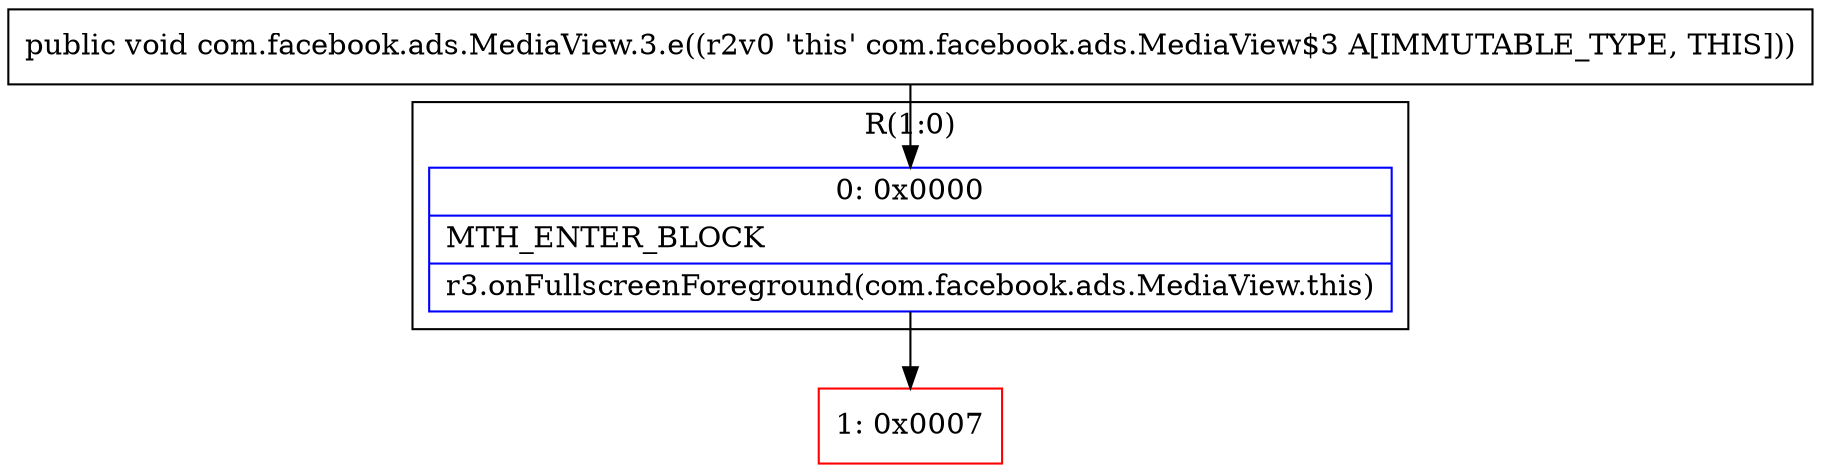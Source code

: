 digraph "CFG forcom.facebook.ads.MediaView.3.e()V" {
subgraph cluster_Region_645894220 {
label = "R(1:0)";
node [shape=record,color=blue];
Node_0 [shape=record,label="{0\:\ 0x0000|MTH_ENTER_BLOCK\l|r3.onFullscreenForeground(com.facebook.ads.MediaView.this)\l}"];
}
Node_1 [shape=record,color=red,label="{1\:\ 0x0007}"];
MethodNode[shape=record,label="{public void com.facebook.ads.MediaView.3.e((r2v0 'this' com.facebook.ads.MediaView$3 A[IMMUTABLE_TYPE, THIS])) }"];
MethodNode -> Node_0;
Node_0 -> Node_1;
}

